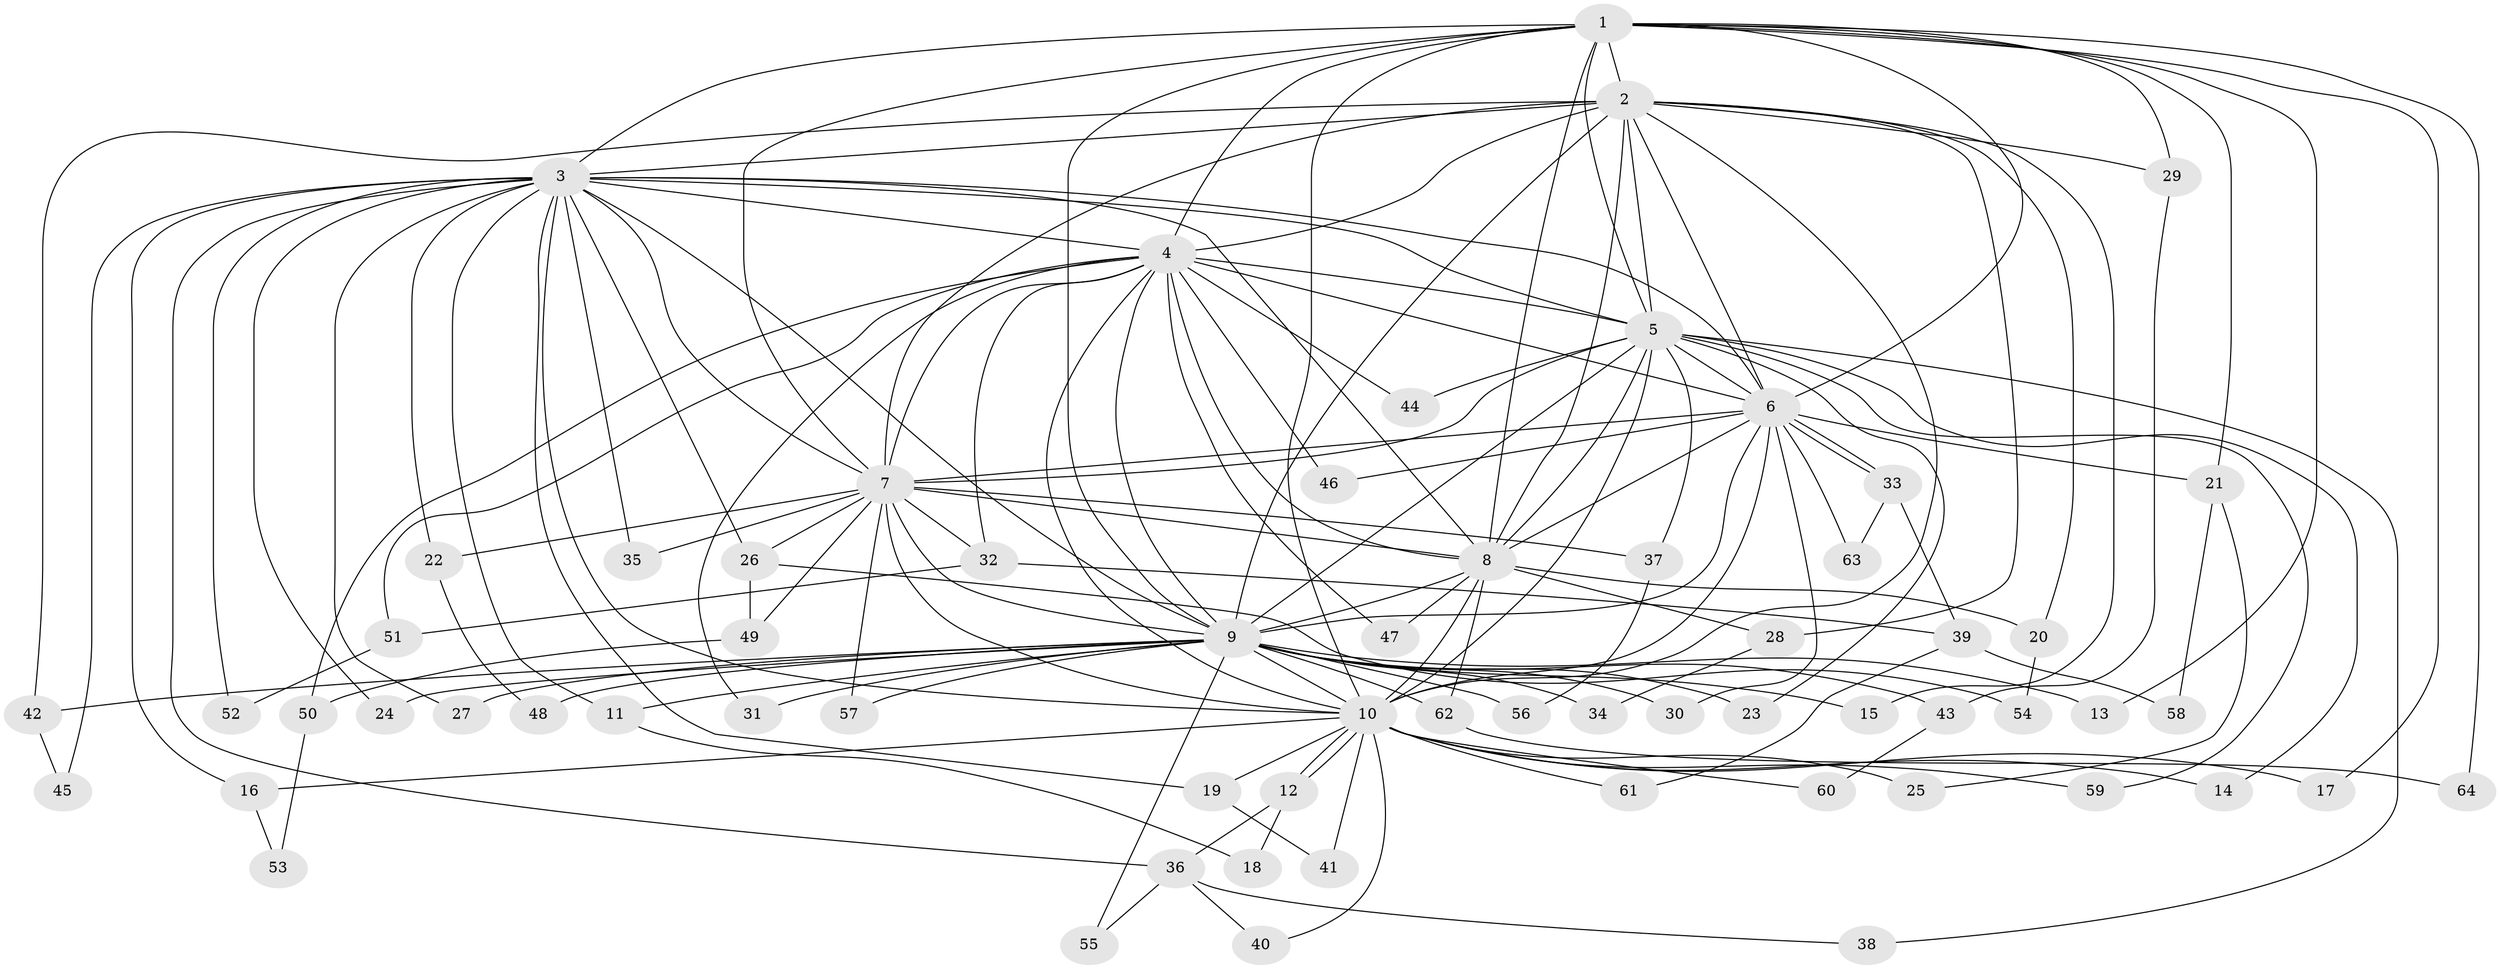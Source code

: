 // coarse degree distribution, {2: 0.56, 1: 0.16, 12: 0.04, 3: 0.12, 19: 0.04, 8: 0.08}
// Generated by graph-tools (version 1.1) at 2025/47/03/04/25 21:47:38]
// undirected, 64 vertices, 153 edges
graph export_dot {
graph [start="1"]
  node [color=gray90,style=filled];
  1;
  2;
  3;
  4;
  5;
  6;
  7;
  8;
  9;
  10;
  11;
  12;
  13;
  14;
  15;
  16;
  17;
  18;
  19;
  20;
  21;
  22;
  23;
  24;
  25;
  26;
  27;
  28;
  29;
  30;
  31;
  32;
  33;
  34;
  35;
  36;
  37;
  38;
  39;
  40;
  41;
  42;
  43;
  44;
  45;
  46;
  47;
  48;
  49;
  50;
  51;
  52;
  53;
  54;
  55;
  56;
  57;
  58;
  59;
  60;
  61;
  62;
  63;
  64;
  1 -- 2;
  1 -- 3;
  1 -- 4;
  1 -- 5;
  1 -- 6;
  1 -- 7;
  1 -- 8;
  1 -- 9;
  1 -- 10;
  1 -- 13;
  1 -- 17;
  1 -- 21;
  1 -- 29;
  1 -- 64;
  2 -- 3;
  2 -- 4;
  2 -- 5;
  2 -- 6;
  2 -- 7;
  2 -- 8;
  2 -- 9;
  2 -- 10;
  2 -- 15;
  2 -- 20;
  2 -- 28;
  2 -- 29;
  2 -- 42;
  3 -- 4;
  3 -- 5;
  3 -- 6;
  3 -- 7;
  3 -- 8;
  3 -- 9;
  3 -- 10;
  3 -- 11;
  3 -- 16;
  3 -- 19;
  3 -- 22;
  3 -- 24;
  3 -- 26;
  3 -- 27;
  3 -- 35;
  3 -- 36;
  3 -- 45;
  3 -- 52;
  4 -- 5;
  4 -- 6;
  4 -- 7;
  4 -- 8;
  4 -- 9;
  4 -- 10;
  4 -- 31;
  4 -- 32;
  4 -- 44;
  4 -- 46;
  4 -- 47;
  4 -- 50;
  4 -- 51;
  5 -- 6;
  5 -- 7;
  5 -- 8;
  5 -- 9;
  5 -- 10;
  5 -- 14;
  5 -- 23;
  5 -- 37;
  5 -- 38;
  5 -- 44;
  5 -- 59;
  6 -- 7;
  6 -- 8;
  6 -- 9;
  6 -- 10;
  6 -- 21;
  6 -- 30;
  6 -- 33;
  6 -- 33;
  6 -- 46;
  6 -- 63;
  7 -- 8;
  7 -- 9;
  7 -- 10;
  7 -- 22;
  7 -- 26;
  7 -- 32;
  7 -- 35;
  7 -- 37;
  7 -- 49;
  7 -- 57;
  8 -- 9;
  8 -- 10;
  8 -- 20;
  8 -- 28;
  8 -- 47;
  8 -- 62;
  9 -- 10;
  9 -- 11;
  9 -- 13;
  9 -- 15;
  9 -- 23;
  9 -- 24;
  9 -- 27;
  9 -- 30;
  9 -- 31;
  9 -- 34;
  9 -- 42;
  9 -- 43;
  9 -- 48;
  9 -- 55;
  9 -- 56;
  9 -- 57;
  9 -- 62;
  10 -- 12;
  10 -- 12;
  10 -- 14;
  10 -- 16;
  10 -- 17;
  10 -- 19;
  10 -- 25;
  10 -- 40;
  10 -- 41;
  10 -- 59;
  10 -- 60;
  10 -- 61;
  11 -- 18;
  12 -- 18;
  12 -- 36;
  16 -- 53;
  19 -- 41;
  20 -- 54;
  21 -- 25;
  21 -- 58;
  22 -- 48;
  26 -- 49;
  26 -- 54;
  28 -- 34;
  29 -- 43;
  32 -- 39;
  32 -- 51;
  33 -- 39;
  33 -- 63;
  36 -- 38;
  36 -- 40;
  36 -- 55;
  37 -- 56;
  39 -- 58;
  39 -- 61;
  42 -- 45;
  43 -- 60;
  49 -- 50;
  50 -- 53;
  51 -- 52;
  62 -- 64;
}
